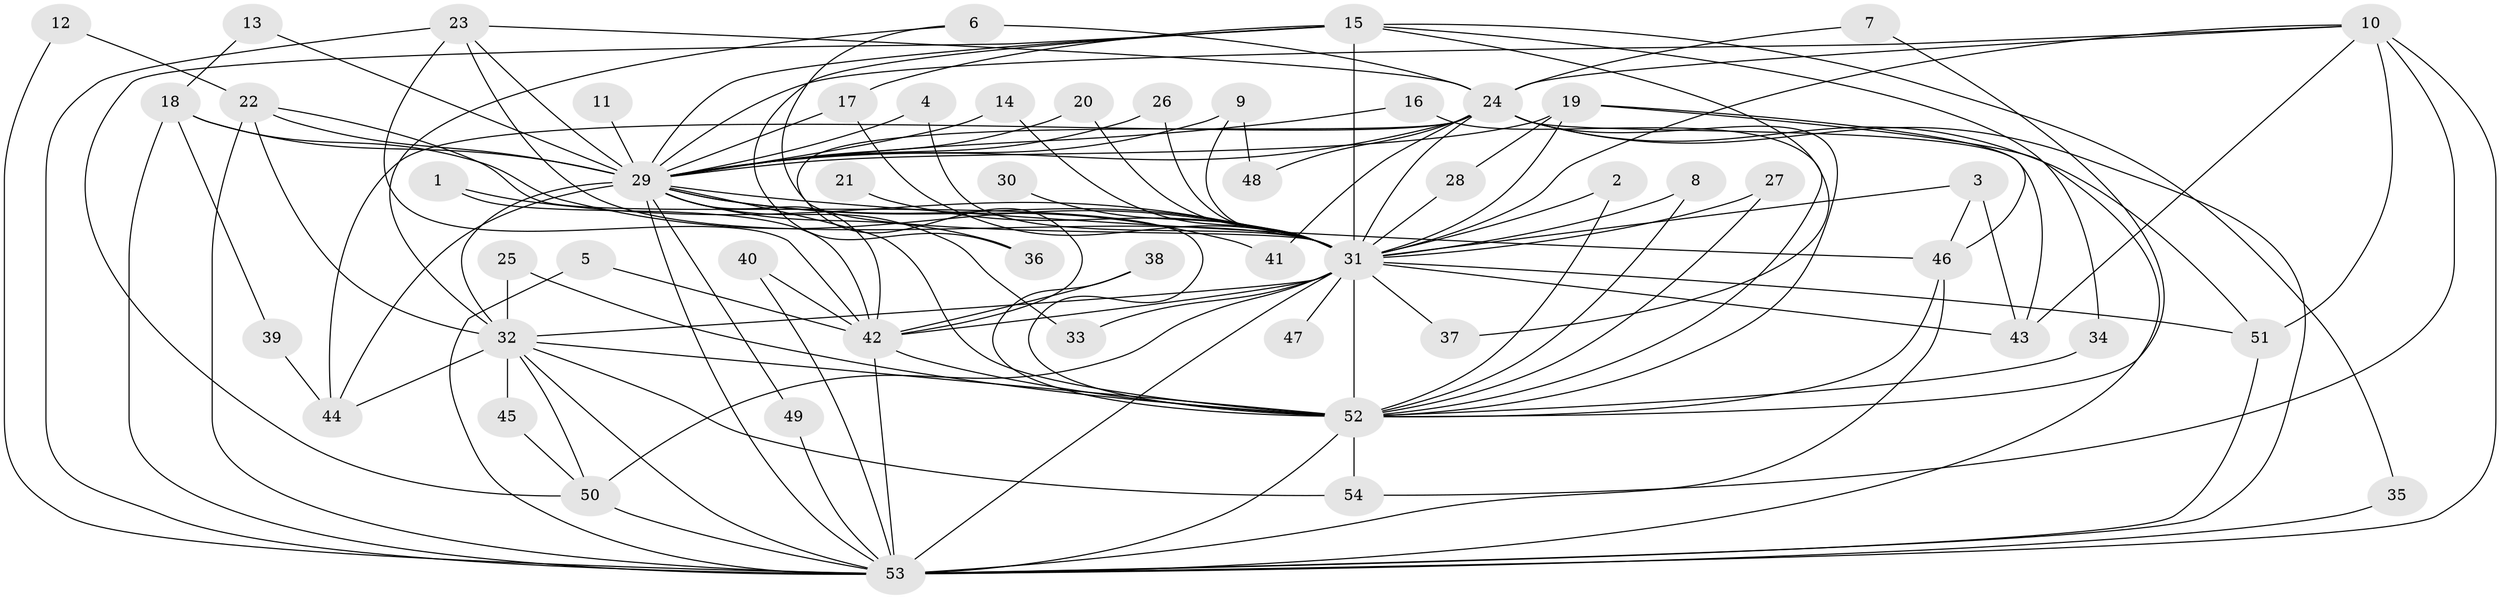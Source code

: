 // original degree distribution, {14: 0.009259259259259259, 26: 0.009259259259259259, 18: 0.009259259259259259, 19: 0.009259259259259259, 13: 0.009259259259259259, 24: 0.009259259259259259, 29: 0.009259259259259259, 21: 0.009259259259259259, 15: 0.009259259259259259, 33: 0.009259259259259259, 2: 0.5833333333333334, 5: 0.037037037037037035, 6: 0.018518518518518517, 4: 0.12037037037037036, 3: 0.12962962962962962, 8: 0.009259259259259259, 10: 0.009259259259259259}
// Generated by graph-tools (version 1.1) at 2025/49/03/09/25 03:49:27]
// undirected, 54 vertices, 130 edges
graph export_dot {
graph [start="1"]
  node [color=gray90,style=filled];
  1;
  2;
  3;
  4;
  5;
  6;
  7;
  8;
  9;
  10;
  11;
  12;
  13;
  14;
  15;
  16;
  17;
  18;
  19;
  20;
  21;
  22;
  23;
  24;
  25;
  26;
  27;
  28;
  29;
  30;
  31;
  32;
  33;
  34;
  35;
  36;
  37;
  38;
  39;
  40;
  41;
  42;
  43;
  44;
  45;
  46;
  47;
  48;
  49;
  50;
  51;
  52;
  53;
  54;
  1 -- 31 [weight=1.0];
  1 -- 42 [weight=1.0];
  2 -- 31 [weight=1.0];
  2 -- 52 [weight=1.0];
  3 -- 31 [weight=1.0];
  3 -- 43 [weight=1.0];
  3 -- 46 [weight=1.0];
  4 -- 29 [weight=1.0];
  4 -- 31 [weight=1.0];
  5 -- 42 [weight=1.0];
  5 -- 53 [weight=1.0];
  6 -- 24 [weight=2.0];
  6 -- 31 [weight=1.0];
  6 -- 32 [weight=1.0];
  7 -- 24 [weight=1.0];
  7 -- 52 [weight=1.0];
  8 -- 31 [weight=1.0];
  8 -- 52 [weight=1.0];
  9 -- 29 [weight=2.0];
  9 -- 31 [weight=2.0];
  9 -- 48 [weight=1.0];
  10 -- 24 [weight=1.0];
  10 -- 29 [weight=1.0];
  10 -- 31 [weight=1.0];
  10 -- 43 [weight=1.0];
  10 -- 51 [weight=1.0];
  10 -- 53 [weight=1.0];
  10 -- 54 [weight=1.0];
  11 -- 29 [weight=2.0];
  12 -- 22 [weight=1.0];
  12 -- 53 [weight=1.0];
  13 -- 18 [weight=1.0];
  13 -- 29 [weight=1.0];
  14 -- 29 [weight=1.0];
  14 -- 31 [weight=1.0];
  15 -- 17 [weight=1.0];
  15 -- 29 [weight=1.0];
  15 -- 31 [weight=3.0];
  15 -- 34 [weight=1.0];
  15 -- 35 [weight=1.0];
  15 -- 36 [weight=1.0];
  15 -- 37 [weight=1.0];
  15 -- 50 [weight=1.0];
  16 -- 29 [weight=1.0];
  16 -- 52 [weight=1.0];
  17 -- 29 [weight=1.0];
  17 -- 31 [weight=1.0];
  18 -- 29 [weight=1.0];
  18 -- 31 [weight=2.0];
  18 -- 39 [weight=1.0];
  18 -- 53 [weight=2.0];
  19 -- 28 [weight=1.0];
  19 -- 29 [weight=2.0];
  19 -- 31 [weight=1.0];
  19 -- 46 [weight=1.0];
  19 -- 53 [weight=1.0];
  20 -- 29 [weight=2.0];
  20 -- 31 [weight=1.0];
  21 -- 31 [weight=2.0];
  22 -- 29 [weight=1.0];
  22 -- 32 [weight=1.0];
  22 -- 52 [weight=1.0];
  22 -- 53 [weight=1.0];
  23 -- 24 [weight=1.0];
  23 -- 29 [weight=1.0];
  23 -- 31 [weight=1.0];
  23 -- 42 [weight=1.0];
  23 -- 53 [weight=1.0];
  24 -- 29 [weight=4.0];
  24 -- 31 [weight=4.0];
  24 -- 41 [weight=1.0];
  24 -- 42 [weight=2.0];
  24 -- 43 [weight=2.0];
  24 -- 44 [weight=2.0];
  24 -- 48 [weight=1.0];
  24 -- 51 [weight=1.0];
  24 -- 52 [weight=4.0];
  24 -- 53 [weight=2.0];
  25 -- 32 [weight=1.0];
  25 -- 52 [weight=1.0];
  26 -- 29 [weight=1.0];
  26 -- 31 [weight=1.0];
  27 -- 31 [weight=1.0];
  27 -- 52 [weight=1.0];
  28 -- 31 [weight=1.0];
  29 -- 31 [weight=4.0];
  29 -- 32 [weight=3.0];
  29 -- 33 [weight=1.0];
  29 -- 36 [weight=1.0];
  29 -- 41 [weight=2.0];
  29 -- 42 [weight=2.0];
  29 -- 44 [weight=1.0];
  29 -- 46 [weight=1.0];
  29 -- 49 [weight=1.0];
  29 -- 52 [weight=4.0];
  29 -- 53 [weight=2.0];
  30 -- 31 [weight=1.0];
  31 -- 32 [weight=1.0];
  31 -- 33 [weight=1.0];
  31 -- 37 [weight=1.0];
  31 -- 42 [weight=3.0];
  31 -- 43 [weight=2.0];
  31 -- 47 [weight=2.0];
  31 -- 50 [weight=3.0];
  31 -- 51 [weight=1.0];
  31 -- 52 [weight=5.0];
  31 -- 53 [weight=2.0];
  32 -- 44 [weight=1.0];
  32 -- 45 [weight=1.0];
  32 -- 50 [weight=1.0];
  32 -- 52 [weight=1.0];
  32 -- 53 [weight=1.0];
  32 -- 54 [weight=1.0];
  34 -- 52 [weight=1.0];
  35 -- 53 [weight=1.0];
  38 -- 42 [weight=1.0];
  38 -- 52 [weight=1.0];
  39 -- 44 [weight=1.0];
  40 -- 42 [weight=1.0];
  40 -- 53 [weight=1.0];
  42 -- 52 [weight=2.0];
  42 -- 53 [weight=2.0];
  45 -- 50 [weight=1.0];
  46 -- 52 [weight=2.0];
  46 -- 53 [weight=1.0];
  49 -- 53 [weight=1.0];
  50 -- 53 [weight=1.0];
  51 -- 53 [weight=1.0];
  52 -- 53 [weight=2.0];
  52 -- 54 [weight=1.0];
}
